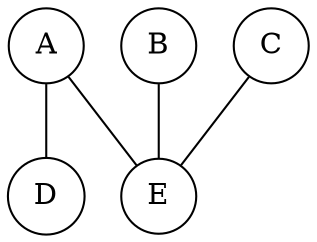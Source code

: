Graph G026 {
  A [shape=circle];
  B [shape=circle];
  C [shape=circle];
  D [shape=circle];
  E [shape=circle];
  A -- D;
  A -- E;
  B -- E;
  C -- E;
}
